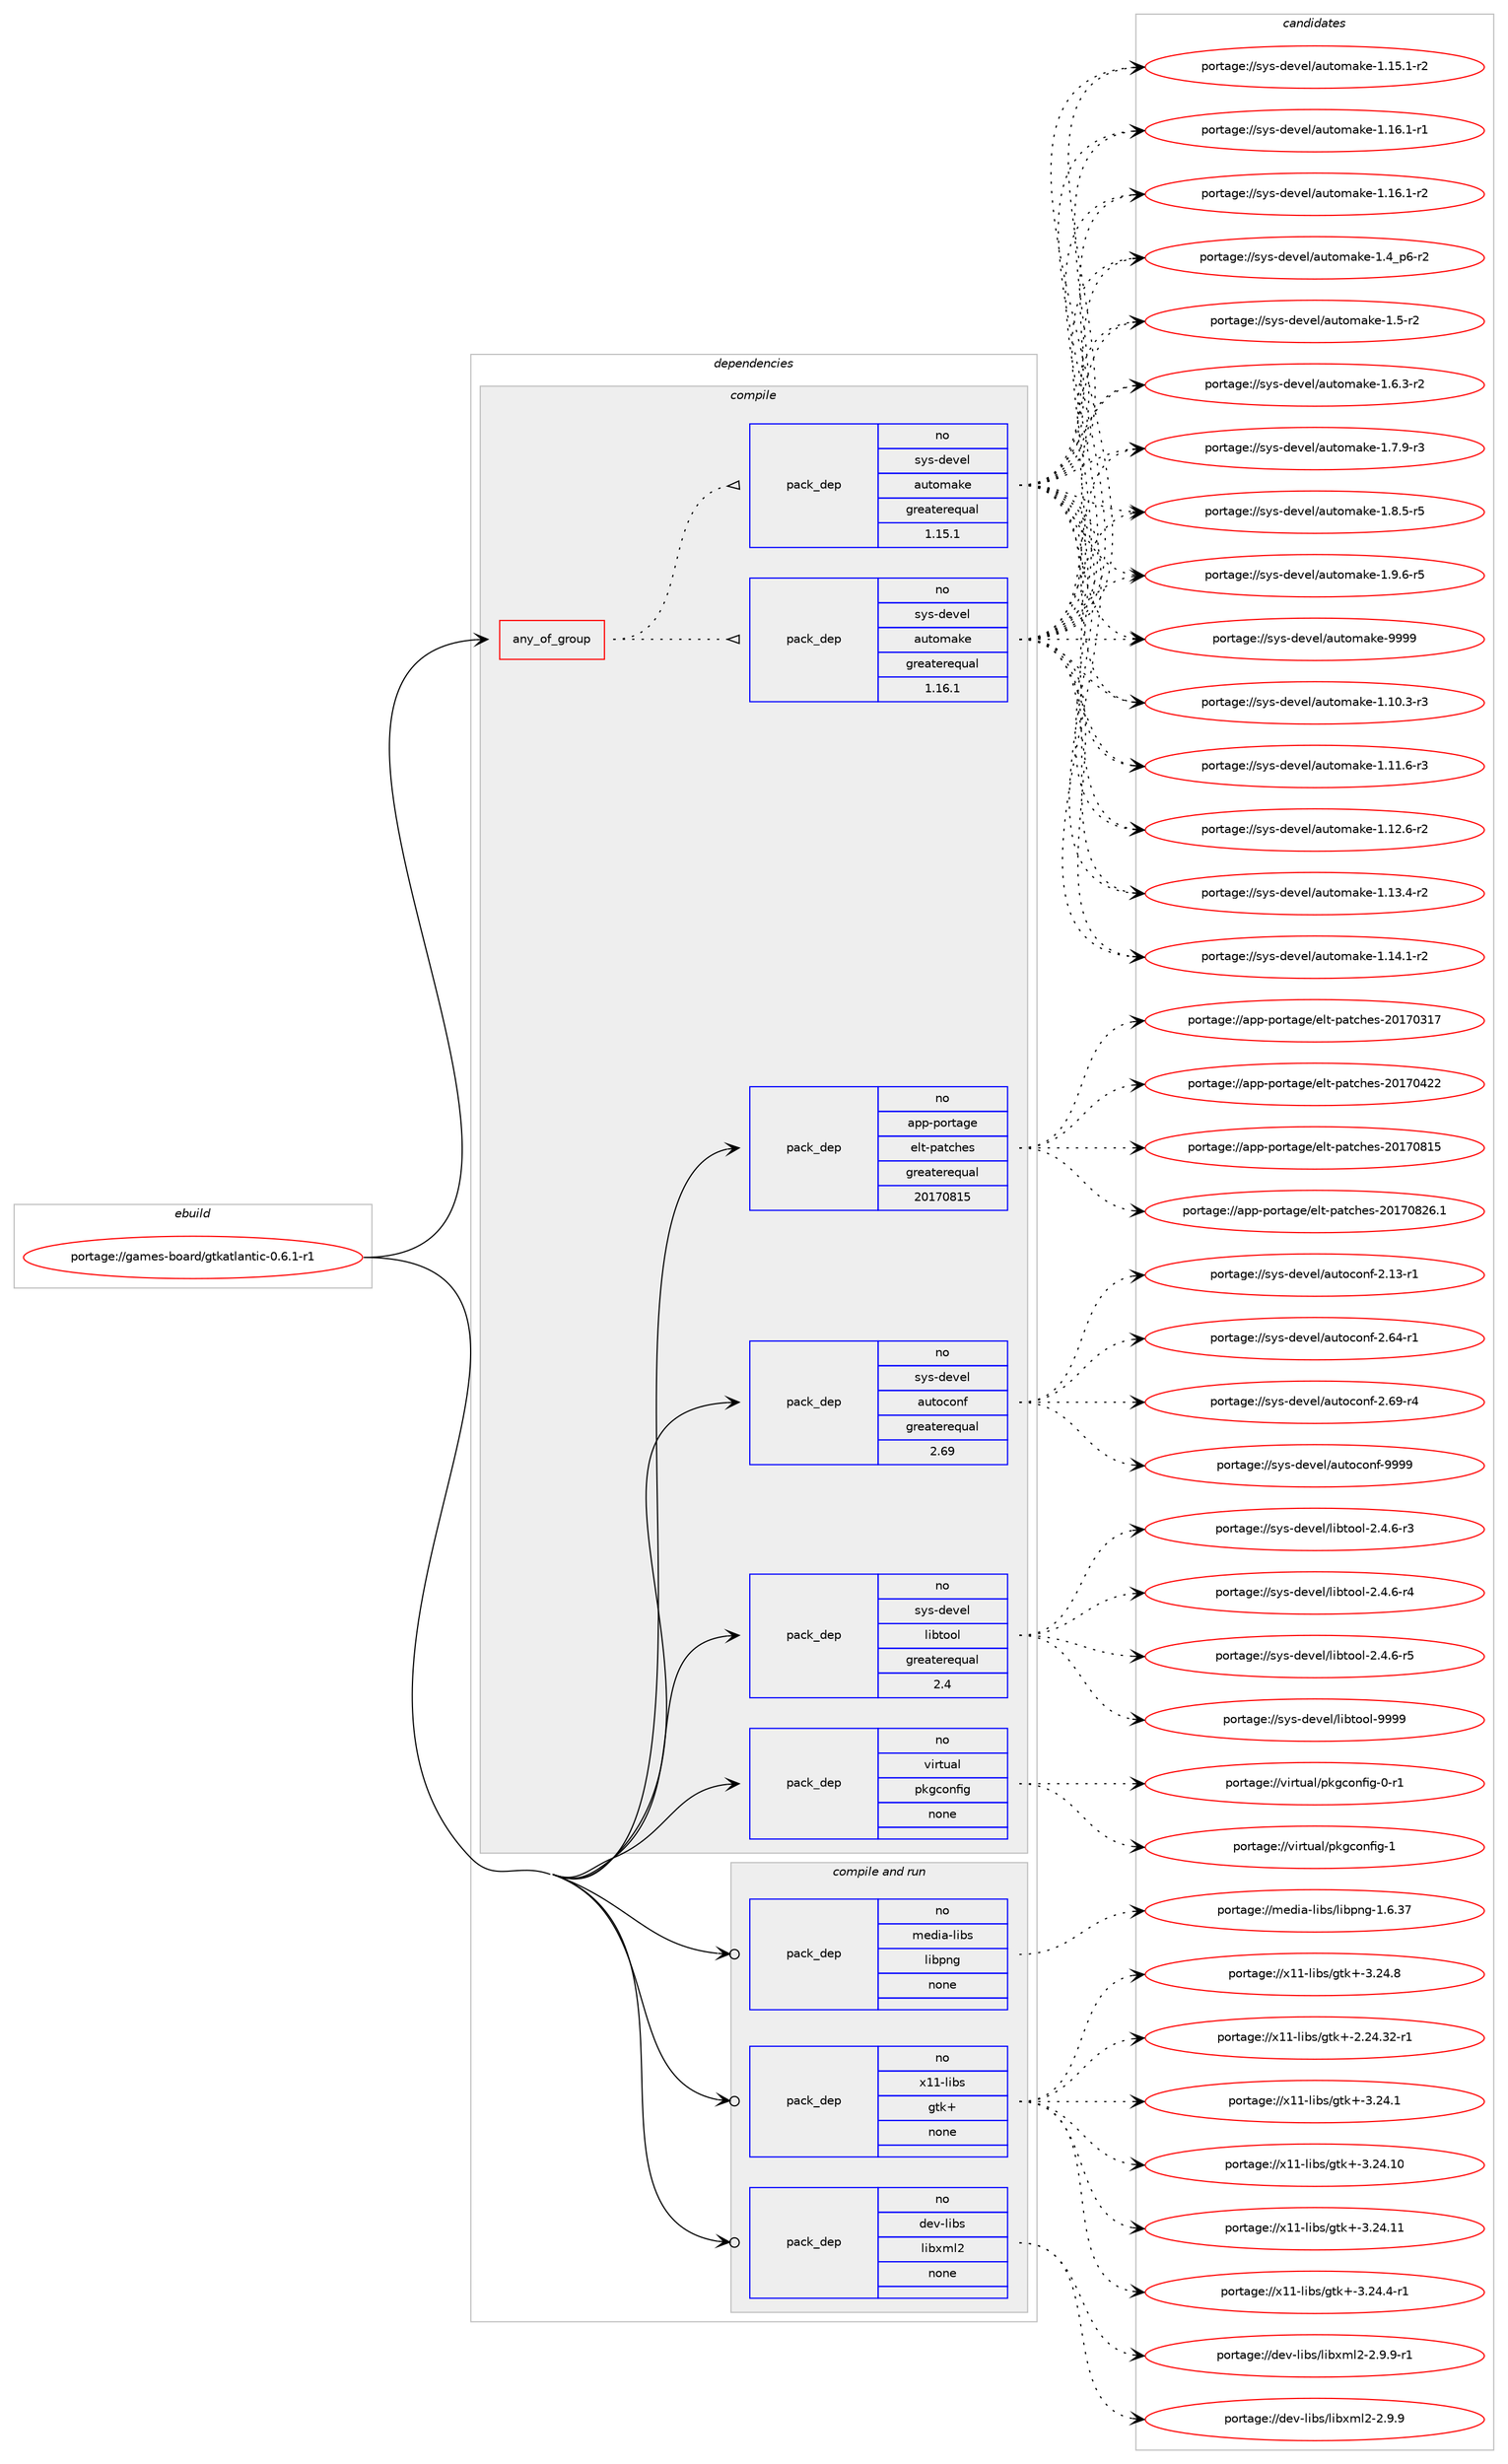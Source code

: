 digraph prolog {

# *************
# Graph options
# *************

newrank=true;
concentrate=true;
compound=true;
graph [rankdir=LR,fontname=Helvetica,fontsize=10,ranksep=1.5];#, ranksep=2.5, nodesep=0.2];
edge  [arrowhead=vee];
node  [fontname=Helvetica,fontsize=10];

# **********
# The ebuild
# **********

subgraph cluster_leftcol {
color=gray;
rank=same;
label=<<i>ebuild</i>>;
id [label="portage://games-board/gtkatlantic-0.6.1-r1", color=red, width=4, href="../games-board/gtkatlantic-0.6.1-r1.svg"];
}

# ****************
# The dependencies
# ****************

subgraph cluster_midcol {
color=gray;
label=<<i>dependencies</i>>;
subgraph cluster_compile {
fillcolor="#eeeeee";
style=filled;
label=<<i>compile</i>>;
subgraph any3737 {
dependency270726 [label=<<TABLE BORDER="0" CELLBORDER="1" CELLSPACING="0" CELLPADDING="4"><TR><TD CELLPADDING="10">any_of_group</TD></TR></TABLE>>, shape=none, color=red];subgraph pack194173 {
dependency270727 [label=<<TABLE BORDER="0" CELLBORDER="1" CELLSPACING="0" CELLPADDING="4" WIDTH="220"><TR><TD ROWSPAN="6" CELLPADDING="30">pack_dep</TD></TR><TR><TD WIDTH="110">no</TD></TR><TR><TD>sys-devel</TD></TR><TR><TD>automake</TD></TR><TR><TD>greaterequal</TD></TR><TR><TD>1.16.1</TD></TR></TABLE>>, shape=none, color=blue];
}
dependency270726:e -> dependency270727:w [weight=20,style="dotted",arrowhead="oinv"];
subgraph pack194174 {
dependency270728 [label=<<TABLE BORDER="0" CELLBORDER="1" CELLSPACING="0" CELLPADDING="4" WIDTH="220"><TR><TD ROWSPAN="6" CELLPADDING="30">pack_dep</TD></TR><TR><TD WIDTH="110">no</TD></TR><TR><TD>sys-devel</TD></TR><TR><TD>automake</TD></TR><TR><TD>greaterequal</TD></TR><TR><TD>1.15.1</TD></TR></TABLE>>, shape=none, color=blue];
}
dependency270726:e -> dependency270728:w [weight=20,style="dotted",arrowhead="oinv"];
}
id:e -> dependency270726:w [weight=20,style="solid",arrowhead="vee"];
subgraph pack194175 {
dependency270729 [label=<<TABLE BORDER="0" CELLBORDER="1" CELLSPACING="0" CELLPADDING="4" WIDTH="220"><TR><TD ROWSPAN="6" CELLPADDING="30">pack_dep</TD></TR><TR><TD WIDTH="110">no</TD></TR><TR><TD>app-portage</TD></TR><TR><TD>elt-patches</TD></TR><TR><TD>greaterequal</TD></TR><TR><TD>20170815</TD></TR></TABLE>>, shape=none, color=blue];
}
id:e -> dependency270729:w [weight=20,style="solid",arrowhead="vee"];
subgraph pack194176 {
dependency270730 [label=<<TABLE BORDER="0" CELLBORDER="1" CELLSPACING="0" CELLPADDING="4" WIDTH="220"><TR><TD ROWSPAN="6" CELLPADDING="30">pack_dep</TD></TR><TR><TD WIDTH="110">no</TD></TR><TR><TD>sys-devel</TD></TR><TR><TD>autoconf</TD></TR><TR><TD>greaterequal</TD></TR><TR><TD>2.69</TD></TR></TABLE>>, shape=none, color=blue];
}
id:e -> dependency270730:w [weight=20,style="solid",arrowhead="vee"];
subgraph pack194177 {
dependency270731 [label=<<TABLE BORDER="0" CELLBORDER="1" CELLSPACING="0" CELLPADDING="4" WIDTH="220"><TR><TD ROWSPAN="6" CELLPADDING="30">pack_dep</TD></TR><TR><TD WIDTH="110">no</TD></TR><TR><TD>sys-devel</TD></TR><TR><TD>libtool</TD></TR><TR><TD>greaterequal</TD></TR><TR><TD>2.4</TD></TR></TABLE>>, shape=none, color=blue];
}
id:e -> dependency270731:w [weight=20,style="solid",arrowhead="vee"];
subgraph pack194178 {
dependency270732 [label=<<TABLE BORDER="0" CELLBORDER="1" CELLSPACING="0" CELLPADDING="4" WIDTH="220"><TR><TD ROWSPAN="6" CELLPADDING="30">pack_dep</TD></TR><TR><TD WIDTH="110">no</TD></TR><TR><TD>virtual</TD></TR><TR><TD>pkgconfig</TD></TR><TR><TD>none</TD></TR><TR><TD></TD></TR></TABLE>>, shape=none, color=blue];
}
id:e -> dependency270732:w [weight=20,style="solid",arrowhead="vee"];
}
subgraph cluster_compileandrun {
fillcolor="#eeeeee";
style=filled;
label=<<i>compile and run</i>>;
subgraph pack194179 {
dependency270733 [label=<<TABLE BORDER="0" CELLBORDER="1" CELLSPACING="0" CELLPADDING="4" WIDTH="220"><TR><TD ROWSPAN="6" CELLPADDING="30">pack_dep</TD></TR><TR><TD WIDTH="110">no</TD></TR><TR><TD>dev-libs</TD></TR><TR><TD>libxml2</TD></TR><TR><TD>none</TD></TR><TR><TD></TD></TR></TABLE>>, shape=none, color=blue];
}
id:e -> dependency270733:w [weight=20,style="solid",arrowhead="odotvee"];
subgraph pack194180 {
dependency270734 [label=<<TABLE BORDER="0" CELLBORDER="1" CELLSPACING="0" CELLPADDING="4" WIDTH="220"><TR><TD ROWSPAN="6" CELLPADDING="30">pack_dep</TD></TR><TR><TD WIDTH="110">no</TD></TR><TR><TD>media-libs</TD></TR><TR><TD>libpng</TD></TR><TR><TD>none</TD></TR><TR><TD></TD></TR></TABLE>>, shape=none, color=blue];
}
id:e -> dependency270734:w [weight=20,style="solid",arrowhead="odotvee"];
subgraph pack194181 {
dependency270735 [label=<<TABLE BORDER="0" CELLBORDER="1" CELLSPACING="0" CELLPADDING="4" WIDTH="220"><TR><TD ROWSPAN="6" CELLPADDING="30">pack_dep</TD></TR><TR><TD WIDTH="110">no</TD></TR><TR><TD>x11-libs</TD></TR><TR><TD>gtk+</TD></TR><TR><TD>none</TD></TR><TR><TD></TD></TR></TABLE>>, shape=none, color=blue];
}
id:e -> dependency270735:w [weight=20,style="solid",arrowhead="odotvee"];
}
subgraph cluster_run {
fillcolor="#eeeeee";
style=filled;
label=<<i>run</i>>;
}
}

# **************
# The candidates
# **************

subgraph cluster_choices {
rank=same;
color=gray;
label=<<i>candidates</i>>;

subgraph choice194173 {
color=black;
nodesep=1;
choiceportage11512111545100101118101108479711711611110997107101454946494846514511451 [label="portage://sys-devel/automake-1.10.3-r3", color=red, width=4,href="../sys-devel/automake-1.10.3-r3.svg"];
choiceportage11512111545100101118101108479711711611110997107101454946494946544511451 [label="portage://sys-devel/automake-1.11.6-r3", color=red, width=4,href="../sys-devel/automake-1.11.6-r3.svg"];
choiceportage11512111545100101118101108479711711611110997107101454946495046544511450 [label="portage://sys-devel/automake-1.12.6-r2", color=red, width=4,href="../sys-devel/automake-1.12.6-r2.svg"];
choiceportage11512111545100101118101108479711711611110997107101454946495146524511450 [label="portage://sys-devel/automake-1.13.4-r2", color=red, width=4,href="../sys-devel/automake-1.13.4-r2.svg"];
choiceportage11512111545100101118101108479711711611110997107101454946495246494511450 [label="portage://sys-devel/automake-1.14.1-r2", color=red, width=4,href="../sys-devel/automake-1.14.1-r2.svg"];
choiceportage11512111545100101118101108479711711611110997107101454946495346494511450 [label="portage://sys-devel/automake-1.15.1-r2", color=red, width=4,href="../sys-devel/automake-1.15.1-r2.svg"];
choiceportage11512111545100101118101108479711711611110997107101454946495446494511449 [label="portage://sys-devel/automake-1.16.1-r1", color=red, width=4,href="../sys-devel/automake-1.16.1-r1.svg"];
choiceportage11512111545100101118101108479711711611110997107101454946495446494511450 [label="portage://sys-devel/automake-1.16.1-r2", color=red, width=4,href="../sys-devel/automake-1.16.1-r2.svg"];
choiceportage115121115451001011181011084797117116111109971071014549465295112544511450 [label="portage://sys-devel/automake-1.4_p6-r2", color=red, width=4,href="../sys-devel/automake-1.4_p6-r2.svg"];
choiceportage11512111545100101118101108479711711611110997107101454946534511450 [label="portage://sys-devel/automake-1.5-r2", color=red, width=4,href="../sys-devel/automake-1.5-r2.svg"];
choiceportage115121115451001011181011084797117116111109971071014549465446514511450 [label="portage://sys-devel/automake-1.6.3-r2", color=red, width=4,href="../sys-devel/automake-1.6.3-r2.svg"];
choiceportage115121115451001011181011084797117116111109971071014549465546574511451 [label="portage://sys-devel/automake-1.7.9-r3", color=red, width=4,href="../sys-devel/automake-1.7.9-r3.svg"];
choiceportage115121115451001011181011084797117116111109971071014549465646534511453 [label="portage://sys-devel/automake-1.8.5-r5", color=red, width=4,href="../sys-devel/automake-1.8.5-r5.svg"];
choiceportage115121115451001011181011084797117116111109971071014549465746544511453 [label="portage://sys-devel/automake-1.9.6-r5", color=red, width=4,href="../sys-devel/automake-1.9.6-r5.svg"];
choiceportage115121115451001011181011084797117116111109971071014557575757 [label="portage://sys-devel/automake-9999", color=red, width=4,href="../sys-devel/automake-9999.svg"];
dependency270727:e -> choiceportage11512111545100101118101108479711711611110997107101454946494846514511451:w [style=dotted,weight="100"];
dependency270727:e -> choiceportage11512111545100101118101108479711711611110997107101454946494946544511451:w [style=dotted,weight="100"];
dependency270727:e -> choiceportage11512111545100101118101108479711711611110997107101454946495046544511450:w [style=dotted,weight="100"];
dependency270727:e -> choiceportage11512111545100101118101108479711711611110997107101454946495146524511450:w [style=dotted,weight="100"];
dependency270727:e -> choiceportage11512111545100101118101108479711711611110997107101454946495246494511450:w [style=dotted,weight="100"];
dependency270727:e -> choiceportage11512111545100101118101108479711711611110997107101454946495346494511450:w [style=dotted,weight="100"];
dependency270727:e -> choiceportage11512111545100101118101108479711711611110997107101454946495446494511449:w [style=dotted,weight="100"];
dependency270727:e -> choiceportage11512111545100101118101108479711711611110997107101454946495446494511450:w [style=dotted,weight="100"];
dependency270727:e -> choiceportage115121115451001011181011084797117116111109971071014549465295112544511450:w [style=dotted,weight="100"];
dependency270727:e -> choiceportage11512111545100101118101108479711711611110997107101454946534511450:w [style=dotted,weight="100"];
dependency270727:e -> choiceportage115121115451001011181011084797117116111109971071014549465446514511450:w [style=dotted,weight="100"];
dependency270727:e -> choiceportage115121115451001011181011084797117116111109971071014549465546574511451:w [style=dotted,weight="100"];
dependency270727:e -> choiceportage115121115451001011181011084797117116111109971071014549465646534511453:w [style=dotted,weight="100"];
dependency270727:e -> choiceportage115121115451001011181011084797117116111109971071014549465746544511453:w [style=dotted,weight="100"];
dependency270727:e -> choiceportage115121115451001011181011084797117116111109971071014557575757:w [style=dotted,weight="100"];
}
subgraph choice194174 {
color=black;
nodesep=1;
choiceportage11512111545100101118101108479711711611110997107101454946494846514511451 [label="portage://sys-devel/automake-1.10.3-r3", color=red, width=4,href="../sys-devel/automake-1.10.3-r3.svg"];
choiceportage11512111545100101118101108479711711611110997107101454946494946544511451 [label="portage://sys-devel/automake-1.11.6-r3", color=red, width=4,href="../sys-devel/automake-1.11.6-r3.svg"];
choiceportage11512111545100101118101108479711711611110997107101454946495046544511450 [label="portage://sys-devel/automake-1.12.6-r2", color=red, width=4,href="../sys-devel/automake-1.12.6-r2.svg"];
choiceportage11512111545100101118101108479711711611110997107101454946495146524511450 [label="portage://sys-devel/automake-1.13.4-r2", color=red, width=4,href="../sys-devel/automake-1.13.4-r2.svg"];
choiceportage11512111545100101118101108479711711611110997107101454946495246494511450 [label="portage://sys-devel/automake-1.14.1-r2", color=red, width=4,href="../sys-devel/automake-1.14.1-r2.svg"];
choiceportage11512111545100101118101108479711711611110997107101454946495346494511450 [label="portage://sys-devel/automake-1.15.1-r2", color=red, width=4,href="../sys-devel/automake-1.15.1-r2.svg"];
choiceportage11512111545100101118101108479711711611110997107101454946495446494511449 [label="portage://sys-devel/automake-1.16.1-r1", color=red, width=4,href="../sys-devel/automake-1.16.1-r1.svg"];
choiceportage11512111545100101118101108479711711611110997107101454946495446494511450 [label="portage://sys-devel/automake-1.16.1-r2", color=red, width=4,href="../sys-devel/automake-1.16.1-r2.svg"];
choiceportage115121115451001011181011084797117116111109971071014549465295112544511450 [label="portage://sys-devel/automake-1.4_p6-r2", color=red, width=4,href="../sys-devel/automake-1.4_p6-r2.svg"];
choiceportage11512111545100101118101108479711711611110997107101454946534511450 [label="portage://sys-devel/automake-1.5-r2", color=red, width=4,href="../sys-devel/automake-1.5-r2.svg"];
choiceportage115121115451001011181011084797117116111109971071014549465446514511450 [label="portage://sys-devel/automake-1.6.3-r2", color=red, width=4,href="../sys-devel/automake-1.6.3-r2.svg"];
choiceportage115121115451001011181011084797117116111109971071014549465546574511451 [label="portage://sys-devel/automake-1.7.9-r3", color=red, width=4,href="../sys-devel/automake-1.7.9-r3.svg"];
choiceportage115121115451001011181011084797117116111109971071014549465646534511453 [label="portage://sys-devel/automake-1.8.5-r5", color=red, width=4,href="../sys-devel/automake-1.8.5-r5.svg"];
choiceportage115121115451001011181011084797117116111109971071014549465746544511453 [label="portage://sys-devel/automake-1.9.6-r5", color=red, width=4,href="../sys-devel/automake-1.9.6-r5.svg"];
choiceportage115121115451001011181011084797117116111109971071014557575757 [label="portage://sys-devel/automake-9999", color=red, width=4,href="../sys-devel/automake-9999.svg"];
dependency270728:e -> choiceportage11512111545100101118101108479711711611110997107101454946494846514511451:w [style=dotted,weight="100"];
dependency270728:e -> choiceportage11512111545100101118101108479711711611110997107101454946494946544511451:w [style=dotted,weight="100"];
dependency270728:e -> choiceportage11512111545100101118101108479711711611110997107101454946495046544511450:w [style=dotted,weight="100"];
dependency270728:e -> choiceportage11512111545100101118101108479711711611110997107101454946495146524511450:w [style=dotted,weight="100"];
dependency270728:e -> choiceportage11512111545100101118101108479711711611110997107101454946495246494511450:w [style=dotted,weight="100"];
dependency270728:e -> choiceportage11512111545100101118101108479711711611110997107101454946495346494511450:w [style=dotted,weight="100"];
dependency270728:e -> choiceportage11512111545100101118101108479711711611110997107101454946495446494511449:w [style=dotted,weight="100"];
dependency270728:e -> choiceportage11512111545100101118101108479711711611110997107101454946495446494511450:w [style=dotted,weight="100"];
dependency270728:e -> choiceportage115121115451001011181011084797117116111109971071014549465295112544511450:w [style=dotted,weight="100"];
dependency270728:e -> choiceportage11512111545100101118101108479711711611110997107101454946534511450:w [style=dotted,weight="100"];
dependency270728:e -> choiceportage115121115451001011181011084797117116111109971071014549465446514511450:w [style=dotted,weight="100"];
dependency270728:e -> choiceportage115121115451001011181011084797117116111109971071014549465546574511451:w [style=dotted,weight="100"];
dependency270728:e -> choiceportage115121115451001011181011084797117116111109971071014549465646534511453:w [style=dotted,weight="100"];
dependency270728:e -> choiceportage115121115451001011181011084797117116111109971071014549465746544511453:w [style=dotted,weight="100"];
dependency270728:e -> choiceportage115121115451001011181011084797117116111109971071014557575757:w [style=dotted,weight="100"];
}
subgraph choice194175 {
color=black;
nodesep=1;
choiceportage97112112451121111141169710310147101108116451129711699104101115455048495548514955 [label="portage://app-portage/elt-patches-20170317", color=red, width=4,href="../app-portage/elt-patches-20170317.svg"];
choiceportage97112112451121111141169710310147101108116451129711699104101115455048495548525050 [label="portage://app-portage/elt-patches-20170422", color=red, width=4,href="../app-portage/elt-patches-20170422.svg"];
choiceportage97112112451121111141169710310147101108116451129711699104101115455048495548564953 [label="portage://app-portage/elt-patches-20170815", color=red, width=4,href="../app-portage/elt-patches-20170815.svg"];
choiceportage971121124511211111411697103101471011081164511297116991041011154550484955485650544649 [label="portage://app-portage/elt-patches-20170826.1", color=red, width=4,href="../app-portage/elt-patches-20170826.1.svg"];
dependency270729:e -> choiceportage97112112451121111141169710310147101108116451129711699104101115455048495548514955:w [style=dotted,weight="100"];
dependency270729:e -> choiceportage97112112451121111141169710310147101108116451129711699104101115455048495548525050:w [style=dotted,weight="100"];
dependency270729:e -> choiceportage97112112451121111141169710310147101108116451129711699104101115455048495548564953:w [style=dotted,weight="100"];
dependency270729:e -> choiceportage971121124511211111411697103101471011081164511297116991041011154550484955485650544649:w [style=dotted,weight="100"];
}
subgraph choice194176 {
color=black;
nodesep=1;
choiceportage1151211154510010111810110847971171161119911111010245504649514511449 [label="portage://sys-devel/autoconf-2.13-r1", color=red, width=4,href="../sys-devel/autoconf-2.13-r1.svg"];
choiceportage1151211154510010111810110847971171161119911111010245504654524511449 [label="portage://sys-devel/autoconf-2.64-r1", color=red, width=4,href="../sys-devel/autoconf-2.64-r1.svg"];
choiceportage1151211154510010111810110847971171161119911111010245504654574511452 [label="portage://sys-devel/autoconf-2.69-r4", color=red, width=4,href="../sys-devel/autoconf-2.69-r4.svg"];
choiceportage115121115451001011181011084797117116111991111101024557575757 [label="portage://sys-devel/autoconf-9999", color=red, width=4,href="../sys-devel/autoconf-9999.svg"];
dependency270730:e -> choiceportage1151211154510010111810110847971171161119911111010245504649514511449:w [style=dotted,weight="100"];
dependency270730:e -> choiceportage1151211154510010111810110847971171161119911111010245504654524511449:w [style=dotted,weight="100"];
dependency270730:e -> choiceportage1151211154510010111810110847971171161119911111010245504654574511452:w [style=dotted,weight="100"];
dependency270730:e -> choiceportage115121115451001011181011084797117116111991111101024557575757:w [style=dotted,weight="100"];
}
subgraph choice194177 {
color=black;
nodesep=1;
choiceportage1151211154510010111810110847108105981161111111084550465246544511451 [label="portage://sys-devel/libtool-2.4.6-r3", color=red, width=4,href="../sys-devel/libtool-2.4.6-r3.svg"];
choiceportage1151211154510010111810110847108105981161111111084550465246544511452 [label="portage://sys-devel/libtool-2.4.6-r4", color=red, width=4,href="../sys-devel/libtool-2.4.6-r4.svg"];
choiceportage1151211154510010111810110847108105981161111111084550465246544511453 [label="portage://sys-devel/libtool-2.4.6-r5", color=red, width=4,href="../sys-devel/libtool-2.4.6-r5.svg"];
choiceportage1151211154510010111810110847108105981161111111084557575757 [label="portage://sys-devel/libtool-9999", color=red, width=4,href="../sys-devel/libtool-9999.svg"];
dependency270731:e -> choiceportage1151211154510010111810110847108105981161111111084550465246544511451:w [style=dotted,weight="100"];
dependency270731:e -> choiceportage1151211154510010111810110847108105981161111111084550465246544511452:w [style=dotted,weight="100"];
dependency270731:e -> choiceportage1151211154510010111810110847108105981161111111084550465246544511453:w [style=dotted,weight="100"];
dependency270731:e -> choiceportage1151211154510010111810110847108105981161111111084557575757:w [style=dotted,weight="100"];
}
subgraph choice194178 {
color=black;
nodesep=1;
choiceportage11810511411611797108471121071039911111010210510345484511449 [label="portage://virtual/pkgconfig-0-r1", color=red, width=4,href="../virtual/pkgconfig-0-r1.svg"];
choiceportage1181051141161179710847112107103991111101021051034549 [label="portage://virtual/pkgconfig-1", color=red, width=4,href="../virtual/pkgconfig-1.svg"];
dependency270732:e -> choiceportage11810511411611797108471121071039911111010210510345484511449:w [style=dotted,weight="100"];
dependency270732:e -> choiceportage1181051141161179710847112107103991111101021051034549:w [style=dotted,weight="100"];
}
subgraph choice194179 {
color=black;
nodesep=1;
choiceportage1001011184510810598115471081059812010910850455046574657 [label="portage://dev-libs/libxml2-2.9.9", color=red, width=4,href="../dev-libs/libxml2-2.9.9.svg"];
choiceportage10010111845108105981154710810598120109108504550465746574511449 [label="portage://dev-libs/libxml2-2.9.9-r1", color=red, width=4,href="../dev-libs/libxml2-2.9.9-r1.svg"];
dependency270733:e -> choiceportage1001011184510810598115471081059812010910850455046574657:w [style=dotted,weight="100"];
dependency270733:e -> choiceportage10010111845108105981154710810598120109108504550465746574511449:w [style=dotted,weight="100"];
}
subgraph choice194180 {
color=black;
nodesep=1;
choiceportage109101100105974510810598115471081059811211010345494654465155 [label="portage://media-libs/libpng-1.6.37", color=red, width=4,href="../media-libs/libpng-1.6.37.svg"];
dependency270734:e -> choiceportage109101100105974510810598115471081059811211010345494654465155:w [style=dotted,weight="100"];
}
subgraph choice194181 {
color=black;
nodesep=1;
choiceportage12049494510810598115471031161074345504650524651504511449 [label="portage://x11-libs/gtk+-2.24.32-r1", color=red, width=4,href="../x11-libs/gtk+-2.24.32-r1.svg"];
choiceportage12049494510810598115471031161074345514650524649 [label="portage://x11-libs/gtk+-3.24.1", color=red, width=4,href="../x11-libs/gtk+-3.24.1.svg"];
choiceportage1204949451081059811547103116107434551465052464948 [label="portage://x11-libs/gtk+-3.24.10", color=red, width=4,href="../x11-libs/gtk+-3.24.10.svg"];
choiceportage1204949451081059811547103116107434551465052464949 [label="portage://x11-libs/gtk+-3.24.11", color=red, width=4,href="../x11-libs/gtk+-3.24.11.svg"];
choiceportage120494945108105981154710311610743455146505246524511449 [label="portage://x11-libs/gtk+-3.24.4-r1", color=red, width=4,href="../x11-libs/gtk+-3.24.4-r1.svg"];
choiceportage12049494510810598115471031161074345514650524656 [label="portage://x11-libs/gtk+-3.24.8", color=red, width=4,href="../x11-libs/gtk+-3.24.8.svg"];
dependency270735:e -> choiceportage12049494510810598115471031161074345504650524651504511449:w [style=dotted,weight="100"];
dependency270735:e -> choiceportage12049494510810598115471031161074345514650524649:w [style=dotted,weight="100"];
dependency270735:e -> choiceportage1204949451081059811547103116107434551465052464948:w [style=dotted,weight="100"];
dependency270735:e -> choiceportage1204949451081059811547103116107434551465052464949:w [style=dotted,weight="100"];
dependency270735:e -> choiceportage120494945108105981154710311610743455146505246524511449:w [style=dotted,weight="100"];
dependency270735:e -> choiceportage12049494510810598115471031161074345514650524656:w [style=dotted,weight="100"];
}
}

}
